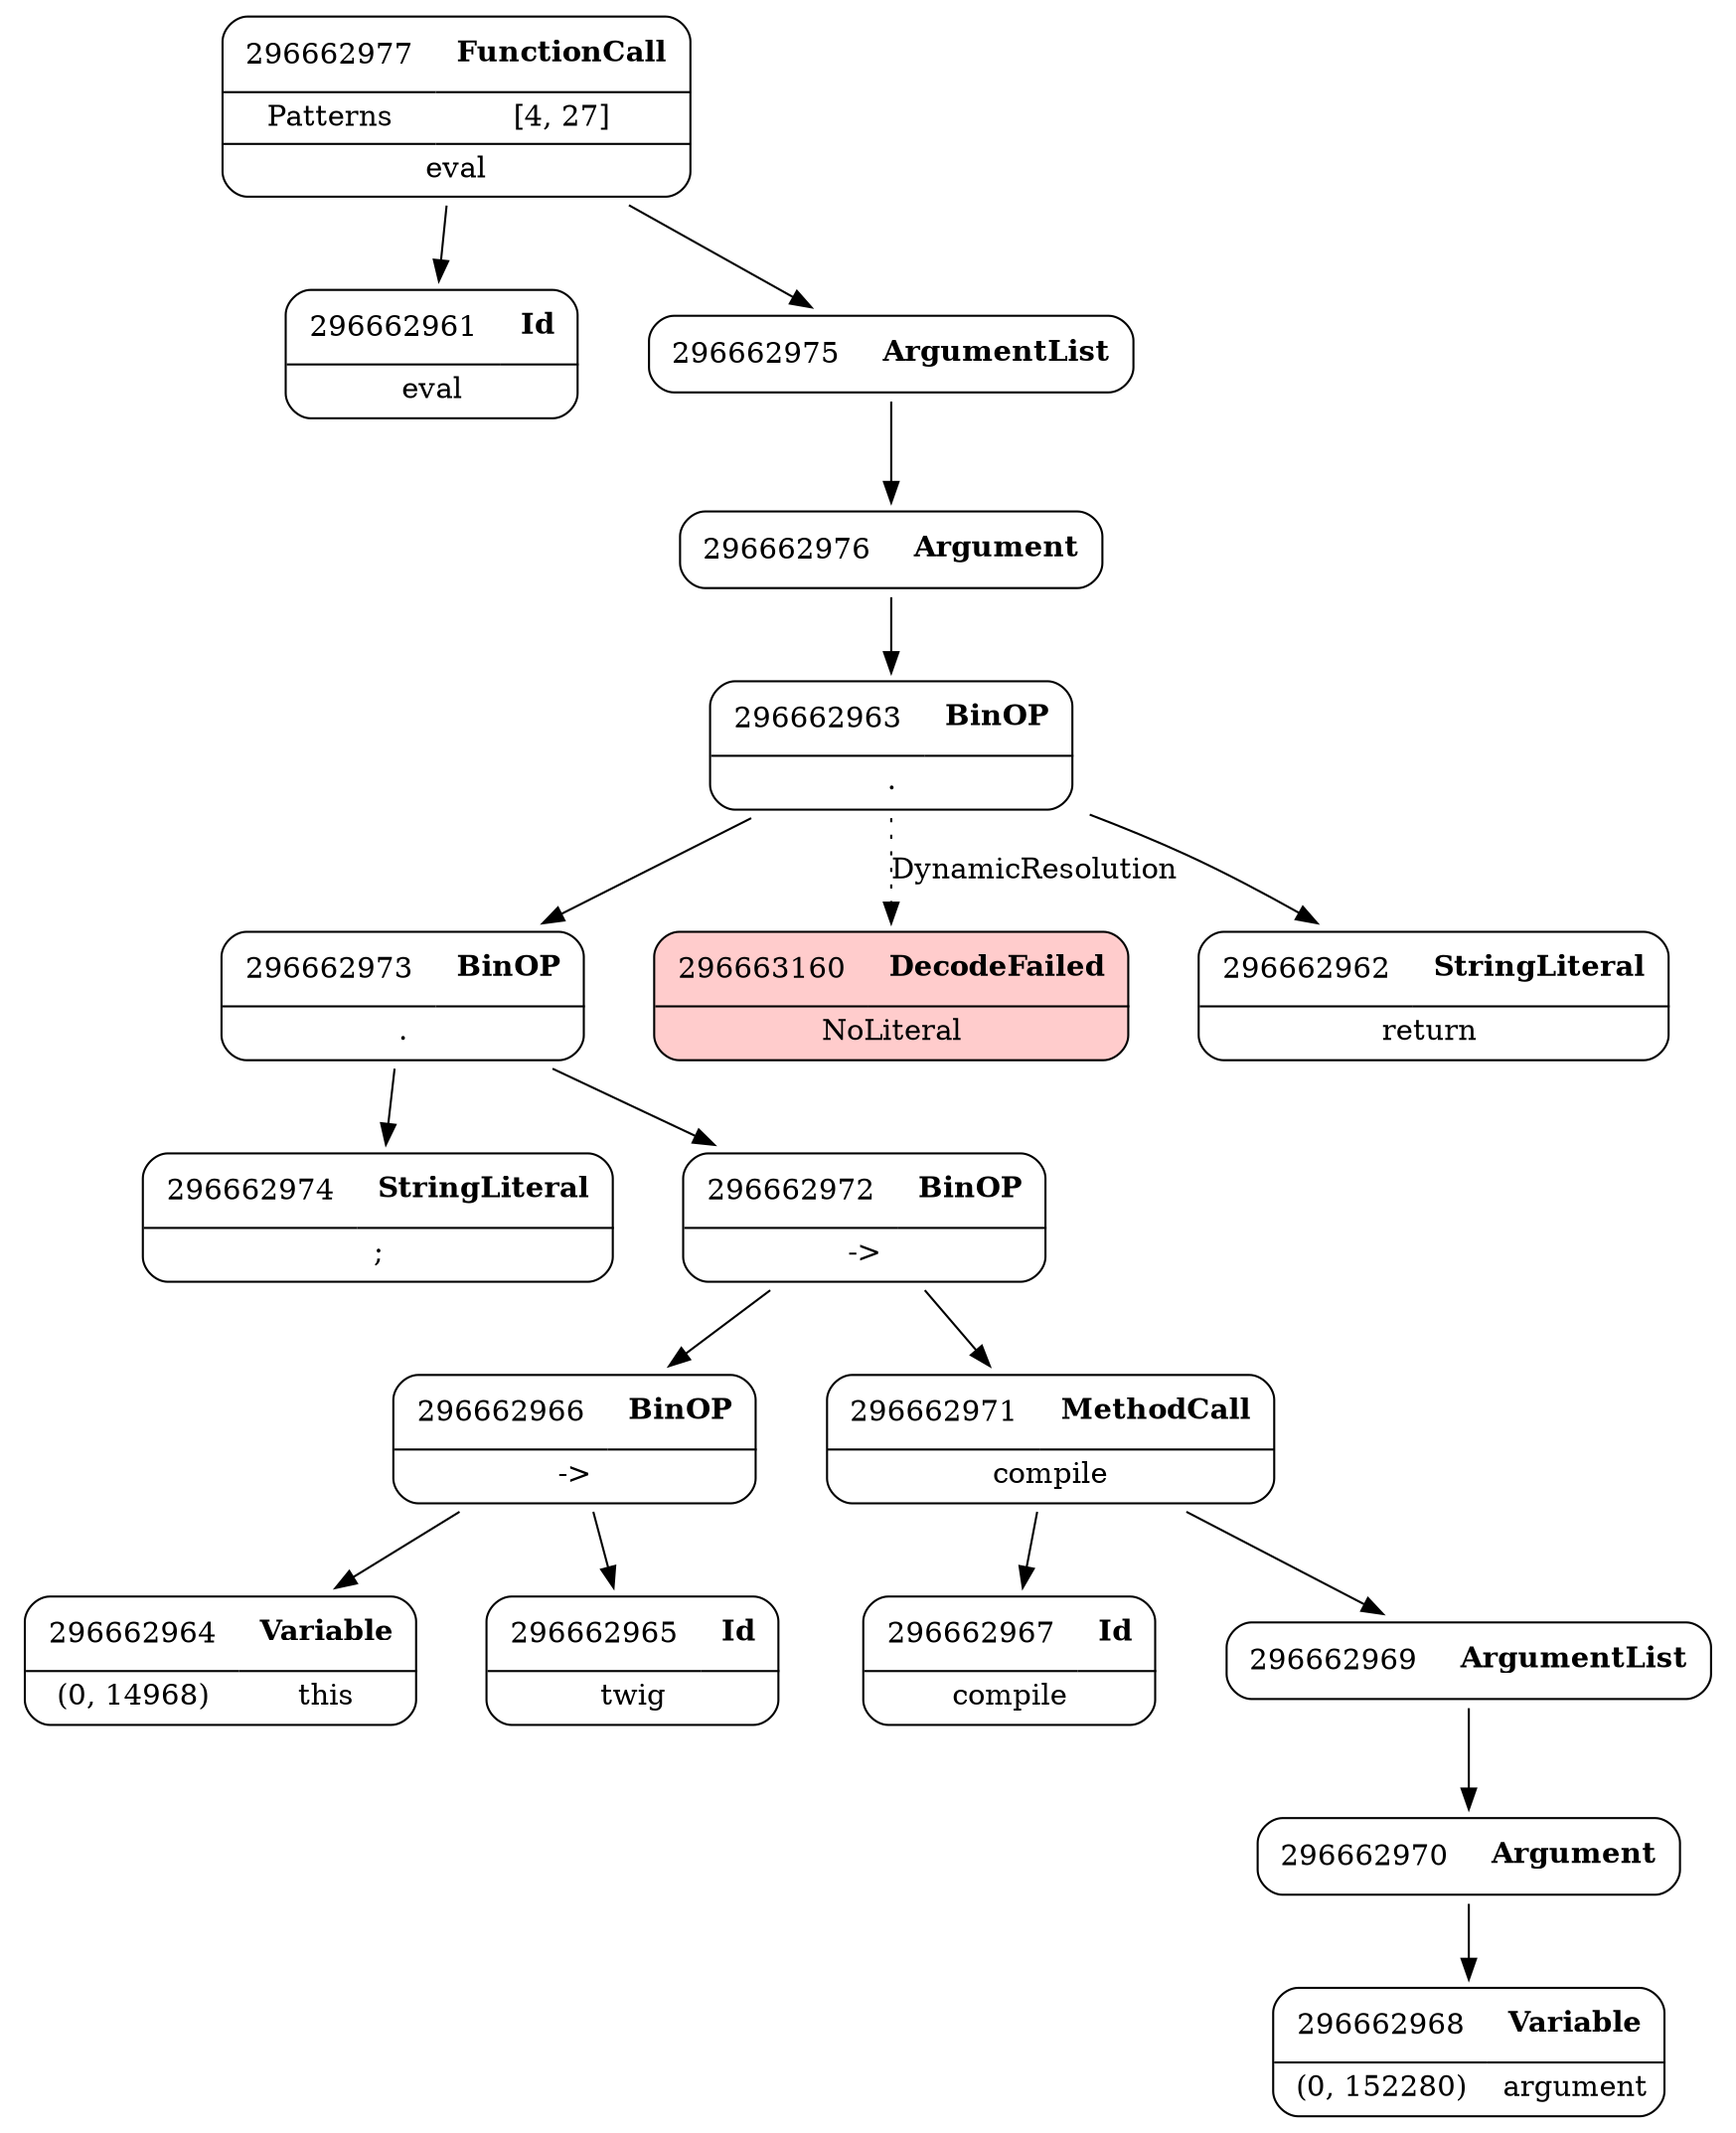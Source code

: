 digraph ast {
node [shape=none];
296662976 [label=<<TABLE border='1' cellspacing='0' cellpadding='10' style='rounded' ><TR><TD border='0'>296662976</TD><TD border='0'><B>Argument</B></TD></TR></TABLE>>];
296662976 -> 296662963 [weight=2];
296662977 [label=<<TABLE border='1' cellspacing='0' cellpadding='10' style='rounded' ><TR><TD border='0'>296662977</TD><TD border='0'><B>FunctionCall</B></TD></TR><HR/><TR><TD border='0' cellpadding='5'>Patterns</TD><TD border='0' cellpadding='5'>[4, 27]</TD></TR><HR/><TR><TD border='0' cellpadding='5' colspan='2'>eval</TD></TR></TABLE>>];
296662977 -> 296662961 [weight=2];
296662977 -> 296662975 [weight=2];
296662974 [label=<<TABLE border='1' cellspacing='0' cellpadding='10' style='rounded' ><TR><TD border='0'>296662974</TD><TD border='0'><B>StringLiteral</B></TD></TR><HR/><TR><TD border='0' cellpadding='5' colspan='2'>;</TD></TR></TABLE>>];
296662975 [label=<<TABLE border='1' cellspacing='0' cellpadding='10' style='rounded' ><TR><TD border='0'>296662975</TD><TD border='0'><B>ArgumentList</B></TD></TR></TABLE>>];
296662975 -> 296662976 [weight=2];
296662972 [label=<<TABLE border='1' cellspacing='0' cellpadding='10' style='rounded' ><TR><TD border='0'>296662972</TD><TD border='0'><B>BinOP</B></TD></TR><HR/><TR><TD border='0' cellpadding='5' colspan='2'>-&gt;</TD></TR></TABLE>>];
296662972 -> 296662966 [weight=2];
296662972 -> 296662971 [weight=2];
296662973 [label=<<TABLE border='1' cellspacing='0' cellpadding='10' style='rounded' ><TR><TD border='0'>296662973</TD><TD border='0'><B>BinOP</B></TD></TR><HR/><TR><TD border='0' cellpadding='5' colspan='2'>.</TD></TR></TABLE>>];
296662973 -> 296662972 [weight=2];
296662973 -> 296662974 [weight=2];
296662970 [label=<<TABLE border='1' cellspacing='0' cellpadding='10' style='rounded' ><TR><TD border='0'>296662970</TD><TD border='0'><B>Argument</B></TD></TR></TABLE>>];
296662970 -> 296662968 [weight=2];
296662971 [label=<<TABLE border='1' cellspacing='0' cellpadding='10' style='rounded' ><TR><TD border='0'>296662971</TD><TD border='0'><B>MethodCall</B></TD></TR><HR/><TR><TD border='0' cellpadding='5' colspan='2'>compile</TD></TR></TABLE>>];
296662971 -> 296662967 [weight=2];
296662971 -> 296662969 [weight=2];
296662968 [label=<<TABLE border='1' cellspacing='0' cellpadding='10' style='rounded' ><TR><TD border='0'>296662968</TD><TD border='0'><B>Variable</B></TD></TR><HR/><TR><TD border='0' cellpadding='5'>(0, 152280)</TD><TD border='0' cellpadding='5'>argument</TD></TR></TABLE>>];
296663160 [label=<<TABLE border='1' cellspacing='0' cellpadding='10' style='rounded' bgcolor='#FFCCCC' ><TR><TD border='0'>296663160</TD><TD border='0'><B>DecodeFailed</B></TD></TR><HR/><TR><TD border='0' cellpadding='5' colspan='2'>NoLiteral</TD></TR></TABLE>>];
296662969 [label=<<TABLE border='1' cellspacing='0' cellpadding='10' style='rounded' ><TR><TD border='0'>296662969</TD><TD border='0'><B>ArgumentList</B></TD></TR></TABLE>>];
296662969 -> 296662970 [weight=2];
296662966 [label=<<TABLE border='1' cellspacing='0' cellpadding='10' style='rounded' ><TR><TD border='0'>296662966</TD><TD border='0'><B>BinOP</B></TD></TR><HR/><TR><TD border='0' cellpadding='5' colspan='2'>-&gt;</TD></TR></TABLE>>];
296662966 -> 296662964 [weight=2];
296662966 -> 296662965 [weight=2];
296662967 [label=<<TABLE border='1' cellspacing='0' cellpadding='10' style='rounded' ><TR><TD border='0'>296662967</TD><TD border='0'><B>Id</B></TD></TR><HR/><TR><TD border='0' cellpadding='5' colspan='2'>compile</TD></TR></TABLE>>];
296662964 [label=<<TABLE border='1' cellspacing='0' cellpadding='10' style='rounded' ><TR><TD border='0'>296662964</TD><TD border='0'><B>Variable</B></TD></TR><HR/><TR><TD border='0' cellpadding='5'>(0, 14968)</TD><TD border='0' cellpadding='5'>this</TD></TR></TABLE>>];
296662965 [label=<<TABLE border='1' cellspacing='0' cellpadding='10' style='rounded' ><TR><TD border='0'>296662965</TD><TD border='0'><B>Id</B></TD></TR><HR/><TR><TD border='0' cellpadding='5' colspan='2'>twig</TD></TR></TABLE>>];
296662962 [label=<<TABLE border='1' cellspacing='0' cellpadding='10' style='rounded' ><TR><TD border='0'>296662962</TD><TD border='0'><B>StringLiteral</B></TD></TR><HR/><TR><TD border='0' cellpadding='5' colspan='2'>return </TD></TR></TABLE>>];
296662963 [label=<<TABLE border='1' cellspacing='0' cellpadding='10' style='rounded' ><TR><TD border='0'>296662963</TD><TD border='0'><B>BinOP</B></TD></TR><HR/><TR><TD border='0' cellpadding='5' colspan='2'>.</TD></TR></TABLE>>];
296662963 -> 296662962 [weight=2];
296662963 -> 296662973 [weight=2];
296662963 -> 296663160 [style=dotted,label=DynamicResolution];
296662961 [label=<<TABLE border='1' cellspacing='0' cellpadding='10' style='rounded' ><TR><TD border='0'>296662961</TD><TD border='0'><B>Id</B></TD></TR><HR/><TR><TD border='0' cellpadding='5' colspan='2'>eval</TD></TR></TABLE>>];
}

